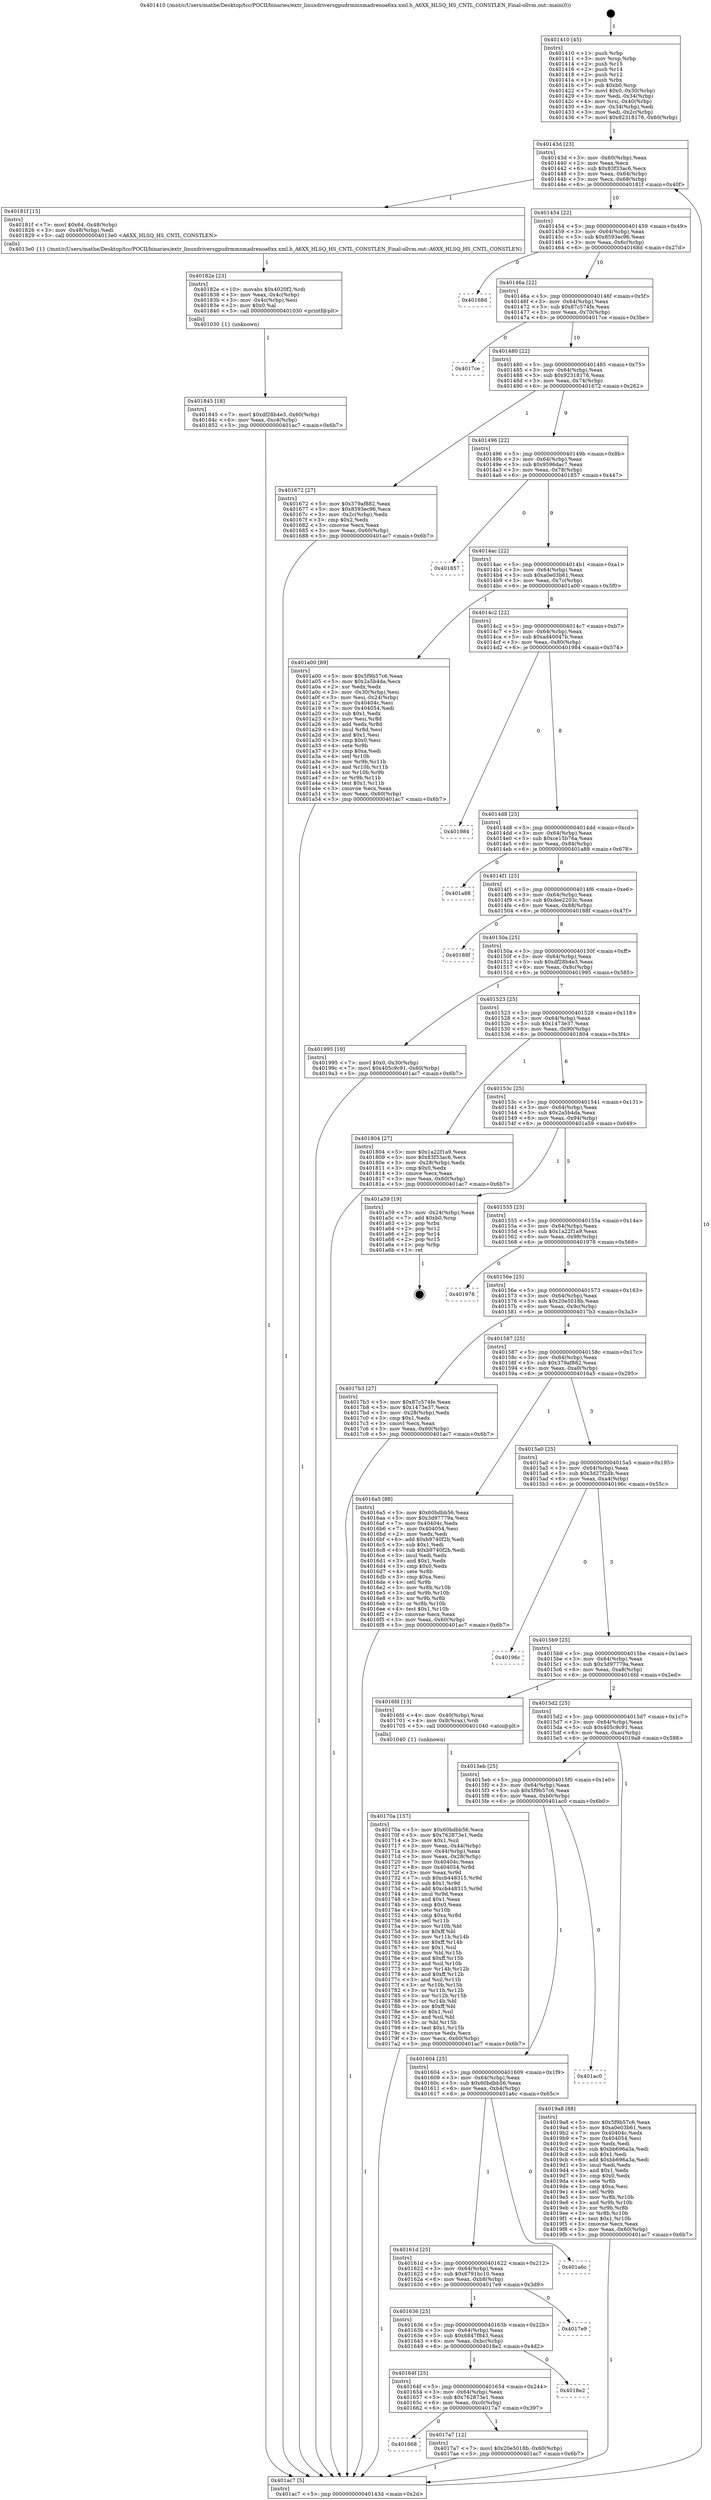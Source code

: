 digraph "0x401410" {
  label = "0x401410 (/mnt/c/Users/mathe/Desktop/tcc/POCII/binaries/extr_linuxdriversgpudrmmsmadrenoa6xx.xml.h_A6XX_HLSQ_HS_CNTL_CONSTLEN_Final-ollvm.out::main(0))"
  labelloc = "t"
  node[shape=record]

  Entry [label="",width=0.3,height=0.3,shape=circle,fillcolor=black,style=filled]
  "0x40143d" [label="{
     0x40143d [23]\l
     | [instrs]\l
     &nbsp;&nbsp;0x40143d \<+3\>: mov -0x60(%rbp),%eax\l
     &nbsp;&nbsp;0x401440 \<+2\>: mov %eax,%ecx\l
     &nbsp;&nbsp;0x401442 \<+6\>: sub $0x83f33ac6,%ecx\l
     &nbsp;&nbsp;0x401448 \<+3\>: mov %eax,-0x64(%rbp)\l
     &nbsp;&nbsp;0x40144b \<+3\>: mov %ecx,-0x68(%rbp)\l
     &nbsp;&nbsp;0x40144e \<+6\>: je 000000000040181f \<main+0x40f\>\l
  }"]
  "0x40181f" [label="{
     0x40181f [15]\l
     | [instrs]\l
     &nbsp;&nbsp;0x40181f \<+7\>: movl $0x64,-0x48(%rbp)\l
     &nbsp;&nbsp;0x401826 \<+3\>: mov -0x48(%rbp),%edi\l
     &nbsp;&nbsp;0x401829 \<+5\>: call 00000000004013e0 \<A6XX_HLSQ_HS_CNTL_CONSTLEN\>\l
     | [calls]\l
     &nbsp;&nbsp;0x4013e0 \{1\} (/mnt/c/Users/mathe/Desktop/tcc/POCII/binaries/extr_linuxdriversgpudrmmsmadrenoa6xx.xml.h_A6XX_HLSQ_HS_CNTL_CONSTLEN_Final-ollvm.out::A6XX_HLSQ_HS_CNTL_CONSTLEN)\l
  }"]
  "0x401454" [label="{
     0x401454 [22]\l
     | [instrs]\l
     &nbsp;&nbsp;0x401454 \<+5\>: jmp 0000000000401459 \<main+0x49\>\l
     &nbsp;&nbsp;0x401459 \<+3\>: mov -0x64(%rbp),%eax\l
     &nbsp;&nbsp;0x40145c \<+5\>: sub $0x8593ec96,%eax\l
     &nbsp;&nbsp;0x401461 \<+3\>: mov %eax,-0x6c(%rbp)\l
     &nbsp;&nbsp;0x401464 \<+6\>: je 000000000040168d \<main+0x27d\>\l
  }"]
  Exit [label="",width=0.3,height=0.3,shape=circle,fillcolor=black,style=filled,peripheries=2]
  "0x40168d" [label="{
     0x40168d\l
  }", style=dashed]
  "0x40146a" [label="{
     0x40146a [22]\l
     | [instrs]\l
     &nbsp;&nbsp;0x40146a \<+5\>: jmp 000000000040146f \<main+0x5f\>\l
     &nbsp;&nbsp;0x40146f \<+3\>: mov -0x64(%rbp),%eax\l
     &nbsp;&nbsp;0x401472 \<+5\>: sub $0x87c574fe,%eax\l
     &nbsp;&nbsp;0x401477 \<+3\>: mov %eax,-0x70(%rbp)\l
     &nbsp;&nbsp;0x40147a \<+6\>: je 00000000004017ce \<main+0x3be\>\l
  }"]
  "0x401845" [label="{
     0x401845 [18]\l
     | [instrs]\l
     &nbsp;&nbsp;0x401845 \<+7\>: movl $0xdf28b4e3,-0x60(%rbp)\l
     &nbsp;&nbsp;0x40184c \<+6\>: mov %eax,-0xc4(%rbp)\l
     &nbsp;&nbsp;0x401852 \<+5\>: jmp 0000000000401ac7 \<main+0x6b7\>\l
  }"]
  "0x4017ce" [label="{
     0x4017ce\l
  }", style=dashed]
  "0x401480" [label="{
     0x401480 [22]\l
     | [instrs]\l
     &nbsp;&nbsp;0x401480 \<+5\>: jmp 0000000000401485 \<main+0x75\>\l
     &nbsp;&nbsp;0x401485 \<+3\>: mov -0x64(%rbp),%eax\l
     &nbsp;&nbsp;0x401488 \<+5\>: sub $0x92318176,%eax\l
     &nbsp;&nbsp;0x40148d \<+3\>: mov %eax,-0x74(%rbp)\l
     &nbsp;&nbsp;0x401490 \<+6\>: je 0000000000401672 \<main+0x262\>\l
  }"]
  "0x40182e" [label="{
     0x40182e [23]\l
     | [instrs]\l
     &nbsp;&nbsp;0x40182e \<+10\>: movabs $0x4020f2,%rdi\l
     &nbsp;&nbsp;0x401838 \<+3\>: mov %eax,-0x4c(%rbp)\l
     &nbsp;&nbsp;0x40183b \<+3\>: mov -0x4c(%rbp),%esi\l
     &nbsp;&nbsp;0x40183e \<+2\>: mov $0x0,%al\l
     &nbsp;&nbsp;0x401840 \<+5\>: call 0000000000401030 \<printf@plt\>\l
     | [calls]\l
     &nbsp;&nbsp;0x401030 \{1\} (unknown)\l
  }"]
  "0x401672" [label="{
     0x401672 [27]\l
     | [instrs]\l
     &nbsp;&nbsp;0x401672 \<+5\>: mov $0x379af882,%eax\l
     &nbsp;&nbsp;0x401677 \<+5\>: mov $0x8593ec96,%ecx\l
     &nbsp;&nbsp;0x40167c \<+3\>: mov -0x2c(%rbp),%edx\l
     &nbsp;&nbsp;0x40167f \<+3\>: cmp $0x2,%edx\l
     &nbsp;&nbsp;0x401682 \<+3\>: cmovne %ecx,%eax\l
     &nbsp;&nbsp;0x401685 \<+3\>: mov %eax,-0x60(%rbp)\l
     &nbsp;&nbsp;0x401688 \<+5\>: jmp 0000000000401ac7 \<main+0x6b7\>\l
  }"]
  "0x401496" [label="{
     0x401496 [22]\l
     | [instrs]\l
     &nbsp;&nbsp;0x401496 \<+5\>: jmp 000000000040149b \<main+0x8b\>\l
     &nbsp;&nbsp;0x40149b \<+3\>: mov -0x64(%rbp),%eax\l
     &nbsp;&nbsp;0x40149e \<+5\>: sub $0x9596dac7,%eax\l
     &nbsp;&nbsp;0x4014a3 \<+3\>: mov %eax,-0x78(%rbp)\l
     &nbsp;&nbsp;0x4014a6 \<+6\>: je 0000000000401857 \<main+0x447\>\l
  }"]
  "0x401ac7" [label="{
     0x401ac7 [5]\l
     | [instrs]\l
     &nbsp;&nbsp;0x401ac7 \<+5\>: jmp 000000000040143d \<main+0x2d\>\l
  }"]
  "0x401410" [label="{
     0x401410 [45]\l
     | [instrs]\l
     &nbsp;&nbsp;0x401410 \<+1\>: push %rbp\l
     &nbsp;&nbsp;0x401411 \<+3\>: mov %rsp,%rbp\l
     &nbsp;&nbsp;0x401414 \<+2\>: push %r15\l
     &nbsp;&nbsp;0x401416 \<+2\>: push %r14\l
     &nbsp;&nbsp;0x401418 \<+2\>: push %r12\l
     &nbsp;&nbsp;0x40141a \<+1\>: push %rbx\l
     &nbsp;&nbsp;0x40141b \<+7\>: sub $0xb0,%rsp\l
     &nbsp;&nbsp;0x401422 \<+7\>: movl $0x0,-0x30(%rbp)\l
     &nbsp;&nbsp;0x401429 \<+3\>: mov %edi,-0x34(%rbp)\l
     &nbsp;&nbsp;0x40142c \<+4\>: mov %rsi,-0x40(%rbp)\l
     &nbsp;&nbsp;0x401430 \<+3\>: mov -0x34(%rbp),%edi\l
     &nbsp;&nbsp;0x401433 \<+3\>: mov %edi,-0x2c(%rbp)\l
     &nbsp;&nbsp;0x401436 \<+7\>: movl $0x92318176,-0x60(%rbp)\l
  }"]
  "0x401668" [label="{
     0x401668\l
  }", style=dashed]
  "0x401857" [label="{
     0x401857\l
  }", style=dashed]
  "0x4014ac" [label="{
     0x4014ac [22]\l
     | [instrs]\l
     &nbsp;&nbsp;0x4014ac \<+5\>: jmp 00000000004014b1 \<main+0xa1\>\l
     &nbsp;&nbsp;0x4014b1 \<+3\>: mov -0x64(%rbp),%eax\l
     &nbsp;&nbsp;0x4014b4 \<+5\>: sub $0xa0e03b61,%eax\l
     &nbsp;&nbsp;0x4014b9 \<+3\>: mov %eax,-0x7c(%rbp)\l
     &nbsp;&nbsp;0x4014bc \<+6\>: je 0000000000401a00 \<main+0x5f0\>\l
  }"]
  "0x4017a7" [label="{
     0x4017a7 [12]\l
     | [instrs]\l
     &nbsp;&nbsp;0x4017a7 \<+7\>: movl $0x20e5018b,-0x60(%rbp)\l
     &nbsp;&nbsp;0x4017ae \<+5\>: jmp 0000000000401ac7 \<main+0x6b7\>\l
  }"]
  "0x401a00" [label="{
     0x401a00 [89]\l
     | [instrs]\l
     &nbsp;&nbsp;0x401a00 \<+5\>: mov $0x5f9b57c6,%eax\l
     &nbsp;&nbsp;0x401a05 \<+5\>: mov $0x2a5b4da,%ecx\l
     &nbsp;&nbsp;0x401a0a \<+2\>: xor %edx,%edx\l
     &nbsp;&nbsp;0x401a0c \<+3\>: mov -0x30(%rbp),%esi\l
     &nbsp;&nbsp;0x401a0f \<+3\>: mov %esi,-0x24(%rbp)\l
     &nbsp;&nbsp;0x401a12 \<+7\>: mov 0x40404c,%esi\l
     &nbsp;&nbsp;0x401a19 \<+7\>: mov 0x404054,%edi\l
     &nbsp;&nbsp;0x401a20 \<+3\>: sub $0x1,%edx\l
     &nbsp;&nbsp;0x401a23 \<+3\>: mov %esi,%r8d\l
     &nbsp;&nbsp;0x401a26 \<+3\>: add %edx,%r8d\l
     &nbsp;&nbsp;0x401a29 \<+4\>: imul %r8d,%esi\l
     &nbsp;&nbsp;0x401a2d \<+3\>: and $0x1,%esi\l
     &nbsp;&nbsp;0x401a30 \<+3\>: cmp $0x0,%esi\l
     &nbsp;&nbsp;0x401a33 \<+4\>: sete %r9b\l
     &nbsp;&nbsp;0x401a37 \<+3\>: cmp $0xa,%edi\l
     &nbsp;&nbsp;0x401a3a \<+4\>: setl %r10b\l
     &nbsp;&nbsp;0x401a3e \<+3\>: mov %r9b,%r11b\l
     &nbsp;&nbsp;0x401a41 \<+3\>: and %r10b,%r11b\l
     &nbsp;&nbsp;0x401a44 \<+3\>: xor %r10b,%r9b\l
     &nbsp;&nbsp;0x401a47 \<+3\>: or %r9b,%r11b\l
     &nbsp;&nbsp;0x401a4a \<+4\>: test $0x1,%r11b\l
     &nbsp;&nbsp;0x401a4e \<+3\>: cmovne %ecx,%eax\l
     &nbsp;&nbsp;0x401a51 \<+3\>: mov %eax,-0x60(%rbp)\l
     &nbsp;&nbsp;0x401a54 \<+5\>: jmp 0000000000401ac7 \<main+0x6b7\>\l
  }"]
  "0x4014c2" [label="{
     0x4014c2 [22]\l
     | [instrs]\l
     &nbsp;&nbsp;0x4014c2 \<+5\>: jmp 00000000004014c7 \<main+0xb7\>\l
     &nbsp;&nbsp;0x4014c7 \<+3\>: mov -0x64(%rbp),%eax\l
     &nbsp;&nbsp;0x4014ca \<+5\>: sub $0xad40047b,%eax\l
     &nbsp;&nbsp;0x4014cf \<+3\>: mov %eax,-0x80(%rbp)\l
     &nbsp;&nbsp;0x4014d2 \<+6\>: je 0000000000401984 \<main+0x574\>\l
  }"]
  "0x40164f" [label="{
     0x40164f [25]\l
     | [instrs]\l
     &nbsp;&nbsp;0x40164f \<+5\>: jmp 0000000000401654 \<main+0x244\>\l
     &nbsp;&nbsp;0x401654 \<+3\>: mov -0x64(%rbp),%eax\l
     &nbsp;&nbsp;0x401657 \<+5\>: sub $0x762873e1,%eax\l
     &nbsp;&nbsp;0x40165c \<+6\>: mov %eax,-0xc0(%rbp)\l
     &nbsp;&nbsp;0x401662 \<+6\>: je 00000000004017a7 \<main+0x397\>\l
  }"]
  "0x401984" [label="{
     0x401984\l
  }", style=dashed]
  "0x4014d8" [label="{
     0x4014d8 [25]\l
     | [instrs]\l
     &nbsp;&nbsp;0x4014d8 \<+5\>: jmp 00000000004014dd \<main+0xcd\>\l
     &nbsp;&nbsp;0x4014dd \<+3\>: mov -0x64(%rbp),%eax\l
     &nbsp;&nbsp;0x4014e0 \<+5\>: sub $0xce15b76a,%eax\l
     &nbsp;&nbsp;0x4014e5 \<+6\>: mov %eax,-0x84(%rbp)\l
     &nbsp;&nbsp;0x4014eb \<+6\>: je 0000000000401a88 \<main+0x678\>\l
  }"]
  "0x4018e2" [label="{
     0x4018e2\l
  }", style=dashed]
  "0x401a88" [label="{
     0x401a88\l
  }", style=dashed]
  "0x4014f1" [label="{
     0x4014f1 [25]\l
     | [instrs]\l
     &nbsp;&nbsp;0x4014f1 \<+5\>: jmp 00000000004014f6 \<main+0xe6\>\l
     &nbsp;&nbsp;0x4014f6 \<+3\>: mov -0x64(%rbp),%eax\l
     &nbsp;&nbsp;0x4014f9 \<+5\>: sub $0xdee2203c,%eax\l
     &nbsp;&nbsp;0x4014fe \<+6\>: mov %eax,-0x88(%rbp)\l
     &nbsp;&nbsp;0x401504 \<+6\>: je 000000000040188f \<main+0x47f\>\l
  }"]
  "0x401636" [label="{
     0x401636 [25]\l
     | [instrs]\l
     &nbsp;&nbsp;0x401636 \<+5\>: jmp 000000000040163b \<main+0x22b\>\l
     &nbsp;&nbsp;0x40163b \<+3\>: mov -0x64(%rbp),%eax\l
     &nbsp;&nbsp;0x40163e \<+5\>: sub $0x6847f843,%eax\l
     &nbsp;&nbsp;0x401643 \<+6\>: mov %eax,-0xbc(%rbp)\l
     &nbsp;&nbsp;0x401649 \<+6\>: je 00000000004018e2 \<main+0x4d2\>\l
  }"]
  "0x40188f" [label="{
     0x40188f\l
  }", style=dashed]
  "0x40150a" [label="{
     0x40150a [25]\l
     | [instrs]\l
     &nbsp;&nbsp;0x40150a \<+5\>: jmp 000000000040150f \<main+0xff\>\l
     &nbsp;&nbsp;0x40150f \<+3\>: mov -0x64(%rbp),%eax\l
     &nbsp;&nbsp;0x401512 \<+5\>: sub $0xdf28b4e3,%eax\l
     &nbsp;&nbsp;0x401517 \<+6\>: mov %eax,-0x8c(%rbp)\l
     &nbsp;&nbsp;0x40151d \<+6\>: je 0000000000401995 \<main+0x585\>\l
  }"]
  "0x4017e9" [label="{
     0x4017e9\l
  }", style=dashed]
  "0x401995" [label="{
     0x401995 [19]\l
     | [instrs]\l
     &nbsp;&nbsp;0x401995 \<+7\>: movl $0x0,-0x30(%rbp)\l
     &nbsp;&nbsp;0x40199c \<+7\>: movl $0x405c9c91,-0x60(%rbp)\l
     &nbsp;&nbsp;0x4019a3 \<+5\>: jmp 0000000000401ac7 \<main+0x6b7\>\l
  }"]
  "0x401523" [label="{
     0x401523 [25]\l
     | [instrs]\l
     &nbsp;&nbsp;0x401523 \<+5\>: jmp 0000000000401528 \<main+0x118\>\l
     &nbsp;&nbsp;0x401528 \<+3\>: mov -0x64(%rbp),%eax\l
     &nbsp;&nbsp;0x40152b \<+5\>: sub $0x1473e37,%eax\l
     &nbsp;&nbsp;0x401530 \<+6\>: mov %eax,-0x90(%rbp)\l
     &nbsp;&nbsp;0x401536 \<+6\>: je 0000000000401804 \<main+0x3f4\>\l
  }"]
  "0x40161d" [label="{
     0x40161d [25]\l
     | [instrs]\l
     &nbsp;&nbsp;0x40161d \<+5\>: jmp 0000000000401622 \<main+0x212\>\l
     &nbsp;&nbsp;0x401622 \<+3\>: mov -0x64(%rbp),%eax\l
     &nbsp;&nbsp;0x401625 \<+5\>: sub $0x6791bc10,%eax\l
     &nbsp;&nbsp;0x40162a \<+6\>: mov %eax,-0xb8(%rbp)\l
     &nbsp;&nbsp;0x401630 \<+6\>: je 00000000004017e9 \<main+0x3d9\>\l
  }"]
  "0x401804" [label="{
     0x401804 [27]\l
     | [instrs]\l
     &nbsp;&nbsp;0x401804 \<+5\>: mov $0x1a22f1a9,%eax\l
     &nbsp;&nbsp;0x401809 \<+5\>: mov $0x83f33ac6,%ecx\l
     &nbsp;&nbsp;0x40180e \<+3\>: mov -0x28(%rbp),%edx\l
     &nbsp;&nbsp;0x401811 \<+3\>: cmp $0x0,%edx\l
     &nbsp;&nbsp;0x401814 \<+3\>: cmove %ecx,%eax\l
     &nbsp;&nbsp;0x401817 \<+3\>: mov %eax,-0x60(%rbp)\l
     &nbsp;&nbsp;0x40181a \<+5\>: jmp 0000000000401ac7 \<main+0x6b7\>\l
  }"]
  "0x40153c" [label="{
     0x40153c [25]\l
     | [instrs]\l
     &nbsp;&nbsp;0x40153c \<+5\>: jmp 0000000000401541 \<main+0x131\>\l
     &nbsp;&nbsp;0x401541 \<+3\>: mov -0x64(%rbp),%eax\l
     &nbsp;&nbsp;0x401544 \<+5\>: sub $0x2a5b4da,%eax\l
     &nbsp;&nbsp;0x401549 \<+6\>: mov %eax,-0x94(%rbp)\l
     &nbsp;&nbsp;0x40154f \<+6\>: je 0000000000401a59 \<main+0x649\>\l
  }"]
  "0x401a6c" [label="{
     0x401a6c\l
  }", style=dashed]
  "0x401a59" [label="{
     0x401a59 [19]\l
     | [instrs]\l
     &nbsp;&nbsp;0x401a59 \<+3\>: mov -0x24(%rbp),%eax\l
     &nbsp;&nbsp;0x401a5c \<+7\>: add $0xb0,%rsp\l
     &nbsp;&nbsp;0x401a63 \<+1\>: pop %rbx\l
     &nbsp;&nbsp;0x401a64 \<+2\>: pop %r12\l
     &nbsp;&nbsp;0x401a66 \<+2\>: pop %r14\l
     &nbsp;&nbsp;0x401a68 \<+2\>: pop %r15\l
     &nbsp;&nbsp;0x401a6a \<+1\>: pop %rbp\l
     &nbsp;&nbsp;0x401a6b \<+1\>: ret\l
  }"]
  "0x401555" [label="{
     0x401555 [25]\l
     | [instrs]\l
     &nbsp;&nbsp;0x401555 \<+5\>: jmp 000000000040155a \<main+0x14a\>\l
     &nbsp;&nbsp;0x40155a \<+3\>: mov -0x64(%rbp),%eax\l
     &nbsp;&nbsp;0x40155d \<+5\>: sub $0x1a22f1a9,%eax\l
     &nbsp;&nbsp;0x401562 \<+6\>: mov %eax,-0x98(%rbp)\l
     &nbsp;&nbsp;0x401568 \<+6\>: je 0000000000401978 \<main+0x568\>\l
  }"]
  "0x401604" [label="{
     0x401604 [25]\l
     | [instrs]\l
     &nbsp;&nbsp;0x401604 \<+5\>: jmp 0000000000401609 \<main+0x1f9\>\l
     &nbsp;&nbsp;0x401609 \<+3\>: mov -0x64(%rbp),%eax\l
     &nbsp;&nbsp;0x40160c \<+5\>: sub $0x60bdbb56,%eax\l
     &nbsp;&nbsp;0x401611 \<+6\>: mov %eax,-0xb4(%rbp)\l
     &nbsp;&nbsp;0x401617 \<+6\>: je 0000000000401a6c \<main+0x65c\>\l
  }"]
  "0x401978" [label="{
     0x401978\l
  }", style=dashed]
  "0x40156e" [label="{
     0x40156e [25]\l
     | [instrs]\l
     &nbsp;&nbsp;0x40156e \<+5\>: jmp 0000000000401573 \<main+0x163\>\l
     &nbsp;&nbsp;0x401573 \<+3\>: mov -0x64(%rbp),%eax\l
     &nbsp;&nbsp;0x401576 \<+5\>: sub $0x20e5018b,%eax\l
     &nbsp;&nbsp;0x40157b \<+6\>: mov %eax,-0x9c(%rbp)\l
     &nbsp;&nbsp;0x401581 \<+6\>: je 00000000004017b3 \<main+0x3a3\>\l
  }"]
  "0x401ac0" [label="{
     0x401ac0\l
  }", style=dashed]
  "0x4017b3" [label="{
     0x4017b3 [27]\l
     | [instrs]\l
     &nbsp;&nbsp;0x4017b3 \<+5\>: mov $0x87c574fe,%eax\l
     &nbsp;&nbsp;0x4017b8 \<+5\>: mov $0x1473e37,%ecx\l
     &nbsp;&nbsp;0x4017bd \<+3\>: mov -0x28(%rbp),%edx\l
     &nbsp;&nbsp;0x4017c0 \<+3\>: cmp $0x1,%edx\l
     &nbsp;&nbsp;0x4017c3 \<+3\>: cmovl %ecx,%eax\l
     &nbsp;&nbsp;0x4017c6 \<+3\>: mov %eax,-0x60(%rbp)\l
     &nbsp;&nbsp;0x4017c9 \<+5\>: jmp 0000000000401ac7 \<main+0x6b7\>\l
  }"]
  "0x401587" [label="{
     0x401587 [25]\l
     | [instrs]\l
     &nbsp;&nbsp;0x401587 \<+5\>: jmp 000000000040158c \<main+0x17c\>\l
     &nbsp;&nbsp;0x40158c \<+3\>: mov -0x64(%rbp),%eax\l
     &nbsp;&nbsp;0x40158f \<+5\>: sub $0x379af882,%eax\l
     &nbsp;&nbsp;0x401594 \<+6\>: mov %eax,-0xa0(%rbp)\l
     &nbsp;&nbsp;0x40159a \<+6\>: je 00000000004016a5 \<main+0x295\>\l
  }"]
  "0x4015eb" [label="{
     0x4015eb [25]\l
     | [instrs]\l
     &nbsp;&nbsp;0x4015eb \<+5\>: jmp 00000000004015f0 \<main+0x1e0\>\l
     &nbsp;&nbsp;0x4015f0 \<+3\>: mov -0x64(%rbp),%eax\l
     &nbsp;&nbsp;0x4015f3 \<+5\>: sub $0x5f9b57c6,%eax\l
     &nbsp;&nbsp;0x4015f8 \<+6\>: mov %eax,-0xb0(%rbp)\l
     &nbsp;&nbsp;0x4015fe \<+6\>: je 0000000000401ac0 \<main+0x6b0\>\l
  }"]
  "0x4016a5" [label="{
     0x4016a5 [88]\l
     | [instrs]\l
     &nbsp;&nbsp;0x4016a5 \<+5\>: mov $0x60bdbb56,%eax\l
     &nbsp;&nbsp;0x4016aa \<+5\>: mov $0x3d97779a,%ecx\l
     &nbsp;&nbsp;0x4016af \<+7\>: mov 0x40404c,%edx\l
     &nbsp;&nbsp;0x4016b6 \<+7\>: mov 0x404054,%esi\l
     &nbsp;&nbsp;0x4016bd \<+2\>: mov %edx,%edi\l
     &nbsp;&nbsp;0x4016bf \<+6\>: add $0xb9740f2b,%edi\l
     &nbsp;&nbsp;0x4016c5 \<+3\>: sub $0x1,%edi\l
     &nbsp;&nbsp;0x4016c8 \<+6\>: sub $0xb9740f2b,%edi\l
     &nbsp;&nbsp;0x4016ce \<+3\>: imul %edi,%edx\l
     &nbsp;&nbsp;0x4016d1 \<+3\>: and $0x1,%edx\l
     &nbsp;&nbsp;0x4016d4 \<+3\>: cmp $0x0,%edx\l
     &nbsp;&nbsp;0x4016d7 \<+4\>: sete %r8b\l
     &nbsp;&nbsp;0x4016db \<+3\>: cmp $0xa,%esi\l
     &nbsp;&nbsp;0x4016de \<+4\>: setl %r9b\l
     &nbsp;&nbsp;0x4016e2 \<+3\>: mov %r8b,%r10b\l
     &nbsp;&nbsp;0x4016e5 \<+3\>: and %r9b,%r10b\l
     &nbsp;&nbsp;0x4016e8 \<+3\>: xor %r9b,%r8b\l
     &nbsp;&nbsp;0x4016eb \<+3\>: or %r8b,%r10b\l
     &nbsp;&nbsp;0x4016ee \<+4\>: test $0x1,%r10b\l
     &nbsp;&nbsp;0x4016f2 \<+3\>: cmovne %ecx,%eax\l
     &nbsp;&nbsp;0x4016f5 \<+3\>: mov %eax,-0x60(%rbp)\l
     &nbsp;&nbsp;0x4016f8 \<+5\>: jmp 0000000000401ac7 \<main+0x6b7\>\l
  }"]
  "0x4015a0" [label="{
     0x4015a0 [25]\l
     | [instrs]\l
     &nbsp;&nbsp;0x4015a0 \<+5\>: jmp 00000000004015a5 \<main+0x195\>\l
     &nbsp;&nbsp;0x4015a5 \<+3\>: mov -0x64(%rbp),%eax\l
     &nbsp;&nbsp;0x4015a8 \<+5\>: sub $0x3d27f2db,%eax\l
     &nbsp;&nbsp;0x4015ad \<+6\>: mov %eax,-0xa4(%rbp)\l
     &nbsp;&nbsp;0x4015b3 \<+6\>: je 000000000040196c \<main+0x55c\>\l
  }"]
  "0x4019a8" [label="{
     0x4019a8 [88]\l
     | [instrs]\l
     &nbsp;&nbsp;0x4019a8 \<+5\>: mov $0x5f9b57c6,%eax\l
     &nbsp;&nbsp;0x4019ad \<+5\>: mov $0xa0e03b61,%ecx\l
     &nbsp;&nbsp;0x4019b2 \<+7\>: mov 0x40404c,%edx\l
     &nbsp;&nbsp;0x4019b9 \<+7\>: mov 0x404054,%esi\l
     &nbsp;&nbsp;0x4019c0 \<+2\>: mov %edx,%edi\l
     &nbsp;&nbsp;0x4019c2 \<+6\>: sub $0xbb696a3a,%edi\l
     &nbsp;&nbsp;0x4019c8 \<+3\>: sub $0x1,%edi\l
     &nbsp;&nbsp;0x4019cb \<+6\>: add $0xbb696a3a,%edi\l
     &nbsp;&nbsp;0x4019d1 \<+3\>: imul %edi,%edx\l
     &nbsp;&nbsp;0x4019d4 \<+3\>: and $0x1,%edx\l
     &nbsp;&nbsp;0x4019d7 \<+3\>: cmp $0x0,%edx\l
     &nbsp;&nbsp;0x4019da \<+4\>: sete %r8b\l
     &nbsp;&nbsp;0x4019de \<+3\>: cmp $0xa,%esi\l
     &nbsp;&nbsp;0x4019e1 \<+4\>: setl %r9b\l
     &nbsp;&nbsp;0x4019e5 \<+3\>: mov %r8b,%r10b\l
     &nbsp;&nbsp;0x4019e8 \<+3\>: and %r9b,%r10b\l
     &nbsp;&nbsp;0x4019eb \<+3\>: xor %r9b,%r8b\l
     &nbsp;&nbsp;0x4019ee \<+3\>: or %r8b,%r10b\l
     &nbsp;&nbsp;0x4019f1 \<+4\>: test $0x1,%r10b\l
     &nbsp;&nbsp;0x4019f5 \<+3\>: cmovne %ecx,%eax\l
     &nbsp;&nbsp;0x4019f8 \<+3\>: mov %eax,-0x60(%rbp)\l
     &nbsp;&nbsp;0x4019fb \<+5\>: jmp 0000000000401ac7 \<main+0x6b7\>\l
  }"]
  "0x40196c" [label="{
     0x40196c\l
  }", style=dashed]
  "0x4015b9" [label="{
     0x4015b9 [25]\l
     | [instrs]\l
     &nbsp;&nbsp;0x4015b9 \<+5\>: jmp 00000000004015be \<main+0x1ae\>\l
     &nbsp;&nbsp;0x4015be \<+3\>: mov -0x64(%rbp),%eax\l
     &nbsp;&nbsp;0x4015c1 \<+5\>: sub $0x3d97779a,%eax\l
     &nbsp;&nbsp;0x4015c6 \<+6\>: mov %eax,-0xa8(%rbp)\l
     &nbsp;&nbsp;0x4015cc \<+6\>: je 00000000004016fd \<main+0x2ed\>\l
  }"]
  "0x40170a" [label="{
     0x40170a [157]\l
     | [instrs]\l
     &nbsp;&nbsp;0x40170a \<+5\>: mov $0x60bdbb56,%ecx\l
     &nbsp;&nbsp;0x40170f \<+5\>: mov $0x762873e1,%edx\l
     &nbsp;&nbsp;0x401714 \<+3\>: mov $0x1,%sil\l
     &nbsp;&nbsp;0x401717 \<+3\>: mov %eax,-0x44(%rbp)\l
     &nbsp;&nbsp;0x40171a \<+3\>: mov -0x44(%rbp),%eax\l
     &nbsp;&nbsp;0x40171d \<+3\>: mov %eax,-0x28(%rbp)\l
     &nbsp;&nbsp;0x401720 \<+7\>: mov 0x40404c,%eax\l
     &nbsp;&nbsp;0x401727 \<+8\>: mov 0x404054,%r8d\l
     &nbsp;&nbsp;0x40172f \<+3\>: mov %eax,%r9d\l
     &nbsp;&nbsp;0x401732 \<+7\>: sub $0xcb448315,%r9d\l
     &nbsp;&nbsp;0x401739 \<+4\>: sub $0x1,%r9d\l
     &nbsp;&nbsp;0x40173d \<+7\>: add $0xcb448315,%r9d\l
     &nbsp;&nbsp;0x401744 \<+4\>: imul %r9d,%eax\l
     &nbsp;&nbsp;0x401748 \<+3\>: and $0x1,%eax\l
     &nbsp;&nbsp;0x40174b \<+3\>: cmp $0x0,%eax\l
     &nbsp;&nbsp;0x40174e \<+4\>: sete %r10b\l
     &nbsp;&nbsp;0x401752 \<+4\>: cmp $0xa,%r8d\l
     &nbsp;&nbsp;0x401756 \<+4\>: setl %r11b\l
     &nbsp;&nbsp;0x40175a \<+3\>: mov %r10b,%bl\l
     &nbsp;&nbsp;0x40175d \<+3\>: xor $0xff,%bl\l
     &nbsp;&nbsp;0x401760 \<+3\>: mov %r11b,%r14b\l
     &nbsp;&nbsp;0x401763 \<+4\>: xor $0xff,%r14b\l
     &nbsp;&nbsp;0x401767 \<+4\>: xor $0x1,%sil\l
     &nbsp;&nbsp;0x40176b \<+3\>: mov %bl,%r15b\l
     &nbsp;&nbsp;0x40176e \<+4\>: and $0xff,%r15b\l
     &nbsp;&nbsp;0x401772 \<+3\>: and %sil,%r10b\l
     &nbsp;&nbsp;0x401775 \<+3\>: mov %r14b,%r12b\l
     &nbsp;&nbsp;0x401778 \<+4\>: and $0xff,%r12b\l
     &nbsp;&nbsp;0x40177c \<+3\>: and %sil,%r11b\l
     &nbsp;&nbsp;0x40177f \<+3\>: or %r10b,%r15b\l
     &nbsp;&nbsp;0x401782 \<+3\>: or %r11b,%r12b\l
     &nbsp;&nbsp;0x401785 \<+3\>: xor %r12b,%r15b\l
     &nbsp;&nbsp;0x401788 \<+3\>: or %r14b,%bl\l
     &nbsp;&nbsp;0x40178b \<+3\>: xor $0xff,%bl\l
     &nbsp;&nbsp;0x40178e \<+4\>: or $0x1,%sil\l
     &nbsp;&nbsp;0x401792 \<+3\>: and %sil,%bl\l
     &nbsp;&nbsp;0x401795 \<+3\>: or %bl,%r15b\l
     &nbsp;&nbsp;0x401798 \<+4\>: test $0x1,%r15b\l
     &nbsp;&nbsp;0x40179c \<+3\>: cmovne %edx,%ecx\l
     &nbsp;&nbsp;0x40179f \<+3\>: mov %ecx,-0x60(%rbp)\l
     &nbsp;&nbsp;0x4017a2 \<+5\>: jmp 0000000000401ac7 \<main+0x6b7\>\l
  }"]
  "0x4016fd" [label="{
     0x4016fd [13]\l
     | [instrs]\l
     &nbsp;&nbsp;0x4016fd \<+4\>: mov -0x40(%rbp),%rax\l
     &nbsp;&nbsp;0x401701 \<+4\>: mov 0x8(%rax),%rdi\l
     &nbsp;&nbsp;0x401705 \<+5\>: call 0000000000401040 \<atoi@plt\>\l
     | [calls]\l
     &nbsp;&nbsp;0x401040 \{1\} (unknown)\l
  }"]
  "0x4015d2" [label="{
     0x4015d2 [25]\l
     | [instrs]\l
     &nbsp;&nbsp;0x4015d2 \<+5\>: jmp 00000000004015d7 \<main+0x1c7\>\l
     &nbsp;&nbsp;0x4015d7 \<+3\>: mov -0x64(%rbp),%eax\l
     &nbsp;&nbsp;0x4015da \<+5\>: sub $0x405c9c91,%eax\l
     &nbsp;&nbsp;0x4015df \<+6\>: mov %eax,-0xac(%rbp)\l
     &nbsp;&nbsp;0x4015e5 \<+6\>: je 00000000004019a8 \<main+0x598\>\l
  }"]
  Entry -> "0x401410" [label=" 1"]
  "0x40143d" -> "0x40181f" [label=" 1"]
  "0x40143d" -> "0x401454" [label=" 10"]
  "0x401a59" -> Exit [label=" 1"]
  "0x401454" -> "0x40168d" [label=" 0"]
  "0x401454" -> "0x40146a" [label=" 10"]
  "0x401a00" -> "0x401ac7" [label=" 1"]
  "0x40146a" -> "0x4017ce" [label=" 0"]
  "0x40146a" -> "0x401480" [label=" 10"]
  "0x4019a8" -> "0x401ac7" [label=" 1"]
  "0x401480" -> "0x401672" [label=" 1"]
  "0x401480" -> "0x401496" [label=" 9"]
  "0x401672" -> "0x401ac7" [label=" 1"]
  "0x401410" -> "0x40143d" [label=" 1"]
  "0x401ac7" -> "0x40143d" [label=" 10"]
  "0x401995" -> "0x401ac7" [label=" 1"]
  "0x401496" -> "0x401857" [label=" 0"]
  "0x401496" -> "0x4014ac" [label=" 9"]
  "0x401845" -> "0x401ac7" [label=" 1"]
  "0x4014ac" -> "0x401a00" [label=" 1"]
  "0x4014ac" -> "0x4014c2" [label=" 8"]
  "0x40182e" -> "0x401845" [label=" 1"]
  "0x4014c2" -> "0x401984" [label=" 0"]
  "0x4014c2" -> "0x4014d8" [label=" 8"]
  "0x401804" -> "0x401ac7" [label=" 1"]
  "0x4014d8" -> "0x401a88" [label=" 0"]
  "0x4014d8" -> "0x4014f1" [label=" 8"]
  "0x4017b3" -> "0x401ac7" [label=" 1"]
  "0x4014f1" -> "0x40188f" [label=" 0"]
  "0x4014f1" -> "0x40150a" [label=" 8"]
  "0x40164f" -> "0x401668" [label=" 0"]
  "0x40150a" -> "0x401995" [label=" 1"]
  "0x40150a" -> "0x401523" [label=" 7"]
  "0x40164f" -> "0x4017a7" [label=" 1"]
  "0x401523" -> "0x401804" [label=" 1"]
  "0x401523" -> "0x40153c" [label=" 6"]
  "0x401636" -> "0x40164f" [label=" 1"]
  "0x40153c" -> "0x401a59" [label=" 1"]
  "0x40153c" -> "0x401555" [label=" 5"]
  "0x401636" -> "0x4018e2" [label=" 0"]
  "0x401555" -> "0x401978" [label=" 0"]
  "0x401555" -> "0x40156e" [label=" 5"]
  "0x40161d" -> "0x401636" [label=" 1"]
  "0x40156e" -> "0x4017b3" [label=" 1"]
  "0x40156e" -> "0x401587" [label=" 4"]
  "0x40161d" -> "0x4017e9" [label=" 0"]
  "0x401587" -> "0x4016a5" [label=" 1"]
  "0x401587" -> "0x4015a0" [label=" 3"]
  "0x4016a5" -> "0x401ac7" [label=" 1"]
  "0x401604" -> "0x40161d" [label=" 1"]
  "0x4015a0" -> "0x40196c" [label=" 0"]
  "0x4015a0" -> "0x4015b9" [label=" 3"]
  "0x401604" -> "0x401a6c" [label=" 0"]
  "0x4015b9" -> "0x4016fd" [label=" 1"]
  "0x4015b9" -> "0x4015d2" [label=" 2"]
  "0x4016fd" -> "0x40170a" [label=" 1"]
  "0x40170a" -> "0x401ac7" [label=" 1"]
  "0x4017a7" -> "0x401ac7" [label=" 1"]
  "0x4015d2" -> "0x4019a8" [label=" 1"]
  "0x4015d2" -> "0x4015eb" [label=" 1"]
  "0x40181f" -> "0x40182e" [label=" 1"]
  "0x4015eb" -> "0x401ac0" [label=" 0"]
  "0x4015eb" -> "0x401604" [label=" 1"]
}
